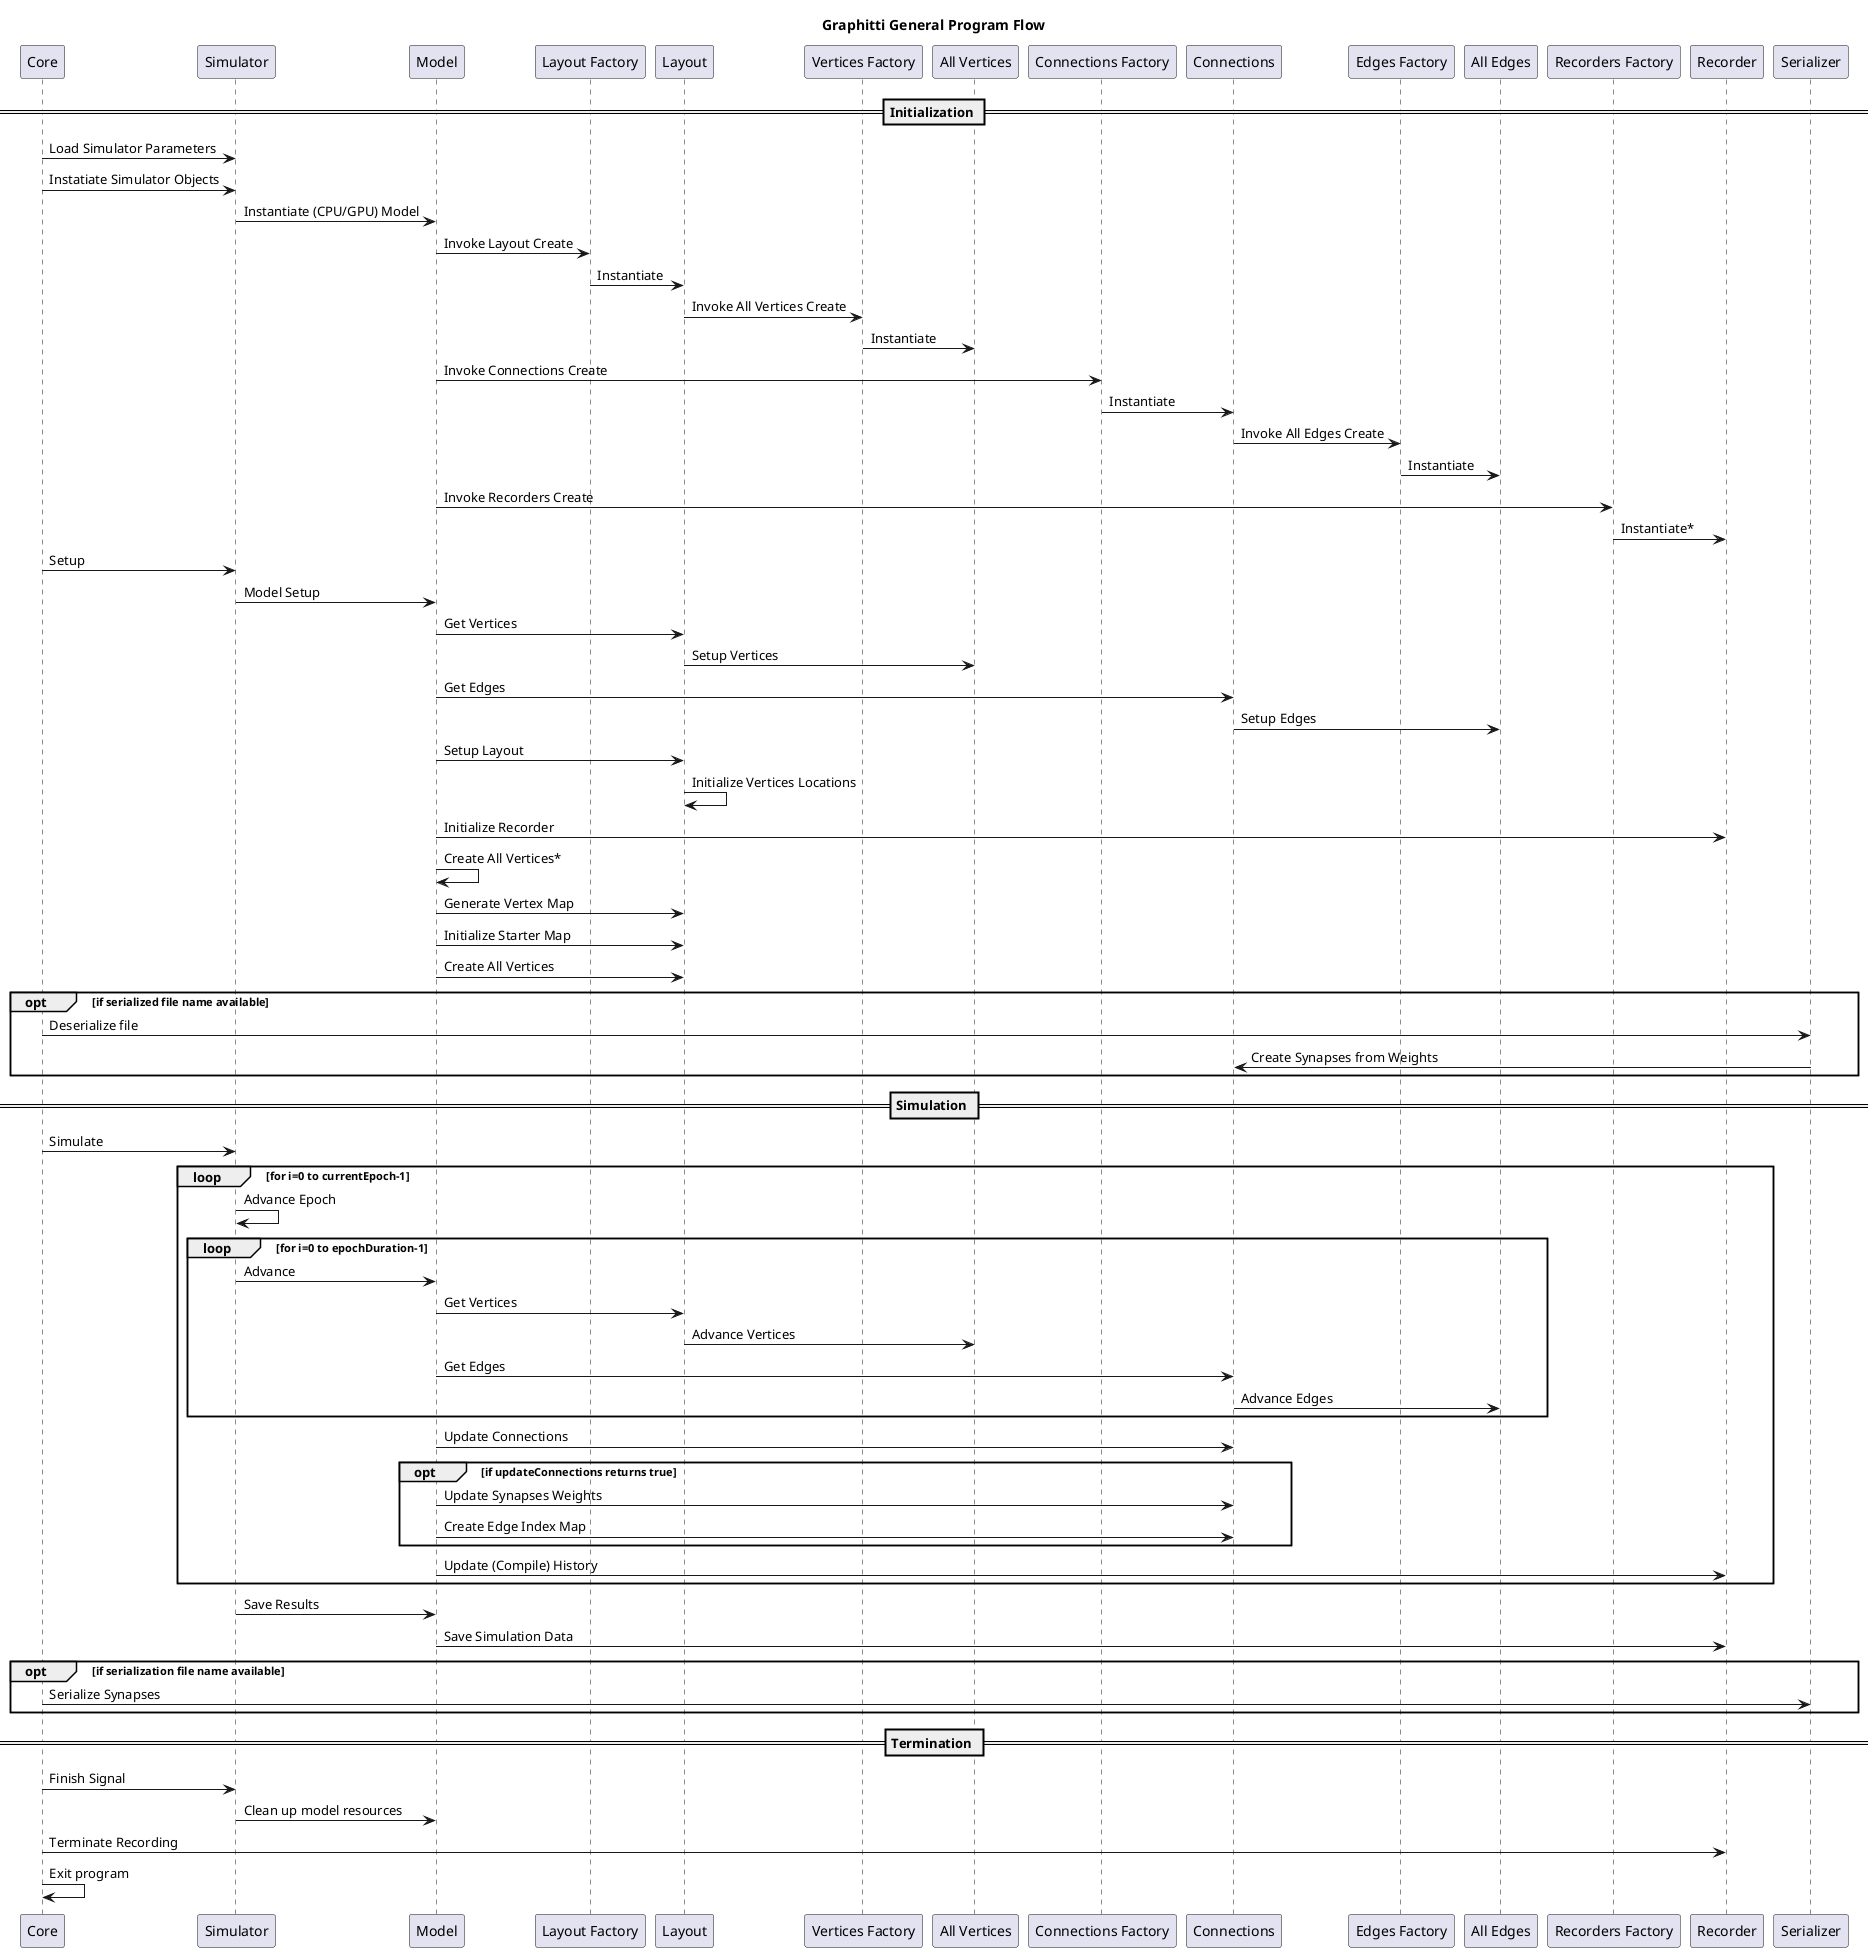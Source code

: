 @startuml graphitti program flow

title Graphitti General Program Flow

== Initialization ==
Core -> Simulator: Load Simulator Parameters
Core -> Simulator: Instatiate Simulator Objects
Simulator -> Model: Instantiate (CPU/GPU) Model
Model -> "Layout Factory": Invoke Layout Create 
"Layout Factory" -> Layout: Instantiate
Layout -> "Vertices Factory": Invoke All Vertices Create 
"Vertices Factory" -> "All Vertices": Instantiate

Model -> "Connections Factory": Invoke Connections Create 
"Connections Factory" -> Connections: Instantiate 
Connections -> "Edges Factory": Invoke All Edges Create 
"Edges Factory" -> "All Edges": Instantiate

Model -> "Recorders Factory": Invoke Recorders Create
"Recorders Factory" -> Recorder: Instantiate*

Core -> Simulator: Setup 
Simulator -> Model: Model Setup
Model -> Layout: Get Vertices 
Layout -> "All Vertices": Setup Vertices
Model -> Connections: Get Edges
Connections -> "All Edges": Setup Edges
Model -> Layout: Setup Layout
Layout -> Layout: Initialize Vertices Locations
Model -> Recorder: Initialize Recorder 
Model -> Model: Create All Vertices*
Model -> Layout: Generate Vertex Map 
Model -> Layout: Initialize Starter Map 
Model -> Layout: Create All Vertices
opt if serialized file name available
    Core -> Serializer: Deserialize file
    Serializer -> Connections: Create Synapses from Weights
end

== Simulation ==

Core -> Simulator: Simulate
loop for i=0 to currentEpoch-1
    Simulator -> Simulator: Advance Epoch
    loop for i=0 to epochDuration-1
        Simulator->Model: Advance
        Model -> Layout: Get Vertices 
        Layout -> "All Vertices": Advance Vertices
        Model -> Connections: Get Edges
        Connections -> "All Edges": Advance Edges
    end
    Model -> Connections: Update Connections
    opt if updateConnections returns true
        Model -> Connections: Update Synapses Weights
        Model -> Connections: Create Edge Index Map
    end
    Model->Recorder: Update (Compile) History
end
Simulator -> Model: Save Results 
Model -> Recorder: Save Simulation Data 
opt if serialization file name available 
    Core -> Serializer: Serialize Synapses
end

== Termination ==

Core -> Simulator: Finish Signal 
Simulator -> Model: Clean up model resources
Core -> Recorder: Terminate Recording
Core -> Core: Exit program

@enduml
